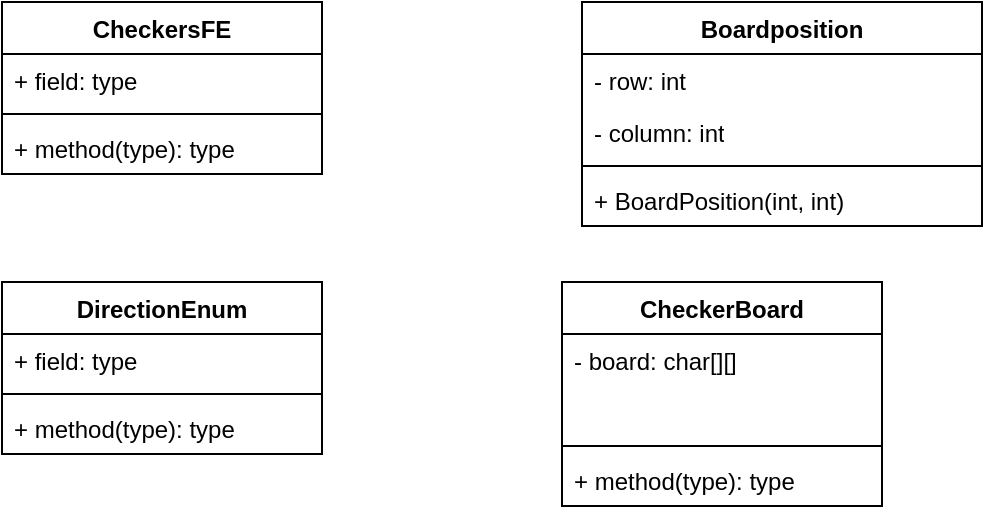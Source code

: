 <mxfile version="24.7.13">
  <diagram name="Page-1" id="ZOmV1p2FHBOJHEvuoYge">
    <mxGraphModel dx="1724" dy="589" grid="1" gridSize="10" guides="1" tooltips="1" connect="1" arrows="1" fold="1" page="1" pageScale="1" pageWidth="850" pageHeight="1100" math="0" shadow="0">
      <root>
        <mxCell id="0" />
        <mxCell id="1" parent="0" />
        <mxCell id="C-5qZbXG3hO3vZbSa18a-22" value="CheckersFE" style="swimlane;fontStyle=1;align=center;verticalAlign=top;childLayout=stackLayout;horizontal=1;startSize=26;horizontalStack=0;resizeParent=1;resizeParentMax=0;resizeLast=0;collapsible=1;marginBottom=0;whiteSpace=wrap;html=1;" parent="1" vertex="1">
          <mxGeometry x="160" y="90" width="160" height="86" as="geometry" />
        </mxCell>
        <mxCell id="C-5qZbXG3hO3vZbSa18a-23" value="+ field: type" style="text;strokeColor=none;fillColor=none;align=left;verticalAlign=top;spacingLeft=4;spacingRight=4;overflow=hidden;rotatable=0;points=[[0,0.5],[1,0.5]];portConstraint=eastwest;whiteSpace=wrap;html=1;" parent="C-5qZbXG3hO3vZbSa18a-22" vertex="1">
          <mxGeometry y="26" width="160" height="26" as="geometry" />
        </mxCell>
        <mxCell id="C-5qZbXG3hO3vZbSa18a-24" value="" style="line;strokeWidth=1;fillColor=none;align=left;verticalAlign=middle;spacingTop=-1;spacingLeft=3;spacingRight=3;rotatable=0;labelPosition=right;points=[];portConstraint=eastwest;strokeColor=inherit;" parent="C-5qZbXG3hO3vZbSa18a-22" vertex="1">
          <mxGeometry y="52" width="160" height="8" as="geometry" />
        </mxCell>
        <mxCell id="C-5qZbXG3hO3vZbSa18a-25" value="+ method(type): type" style="text;strokeColor=none;fillColor=none;align=left;verticalAlign=top;spacingLeft=4;spacingRight=4;overflow=hidden;rotatable=0;points=[[0,0.5],[1,0.5]];portConstraint=eastwest;whiteSpace=wrap;html=1;" parent="C-5qZbXG3hO3vZbSa18a-22" vertex="1">
          <mxGeometry y="60" width="160" height="26" as="geometry" />
        </mxCell>
        <mxCell id="C-5qZbXG3hO3vZbSa18a-26" value="Boardposition" style="swimlane;fontStyle=1;align=center;verticalAlign=top;childLayout=stackLayout;horizontal=1;startSize=26;horizontalStack=0;resizeParent=1;resizeParentMax=0;resizeLast=0;collapsible=1;marginBottom=0;whiteSpace=wrap;html=1;" parent="1" vertex="1">
          <mxGeometry x="450" y="90" width="200" height="112" as="geometry" />
        </mxCell>
        <mxCell id="C-5qZbXG3hO3vZbSa18a-27" value="- row: int" style="text;strokeColor=none;fillColor=none;align=left;verticalAlign=top;spacingLeft=4;spacingRight=4;overflow=hidden;rotatable=0;points=[[0,0.5],[1,0.5]];portConstraint=eastwest;whiteSpace=wrap;html=1;" parent="C-5qZbXG3hO3vZbSa18a-26" vertex="1">
          <mxGeometry y="26" width="200" height="26" as="geometry" />
        </mxCell>
        <mxCell id="C-5qZbXG3hO3vZbSa18a-38" value="- column: int" style="text;strokeColor=none;fillColor=none;align=left;verticalAlign=top;spacingLeft=4;spacingRight=4;overflow=hidden;rotatable=0;points=[[0,0.5],[1,0.5]];portConstraint=eastwest;whiteSpace=wrap;html=1;" vertex="1" parent="C-5qZbXG3hO3vZbSa18a-26">
          <mxGeometry y="52" width="200" height="26" as="geometry" />
        </mxCell>
        <mxCell id="C-5qZbXG3hO3vZbSa18a-28" value="" style="line;strokeWidth=1;fillColor=none;align=left;verticalAlign=middle;spacingTop=-1;spacingLeft=3;spacingRight=3;rotatable=0;labelPosition=right;points=[];portConstraint=eastwest;strokeColor=inherit;" parent="C-5qZbXG3hO3vZbSa18a-26" vertex="1">
          <mxGeometry y="78" width="200" height="8" as="geometry" />
        </mxCell>
        <mxCell id="C-5qZbXG3hO3vZbSa18a-29" value="+ BoardPosition(int, int)" style="text;strokeColor=none;fillColor=none;align=left;verticalAlign=top;spacingLeft=4;spacingRight=4;overflow=hidden;rotatable=0;points=[[0,0.5],[1,0.5]];portConstraint=eastwest;whiteSpace=wrap;html=1;" parent="C-5qZbXG3hO3vZbSa18a-26" vertex="1">
          <mxGeometry y="86" width="200" height="26" as="geometry" />
        </mxCell>
        <mxCell id="C-5qZbXG3hO3vZbSa18a-30" value="DirectionEnum" style="swimlane;fontStyle=1;align=center;verticalAlign=top;childLayout=stackLayout;horizontal=1;startSize=26;horizontalStack=0;resizeParent=1;resizeParentMax=0;resizeLast=0;collapsible=1;marginBottom=0;whiteSpace=wrap;html=1;" parent="1" vertex="1">
          <mxGeometry x="160" y="230" width="160" height="86" as="geometry" />
        </mxCell>
        <mxCell id="C-5qZbXG3hO3vZbSa18a-31" value="+ field: type" style="text;strokeColor=none;fillColor=none;align=left;verticalAlign=top;spacingLeft=4;spacingRight=4;overflow=hidden;rotatable=0;points=[[0,0.5],[1,0.5]];portConstraint=eastwest;whiteSpace=wrap;html=1;" parent="C-5qZbXG3hO3vZbSa18a-30" vertex="1">
          <mxGeometry y="26" width="160" height="26" as="geometry" />
        </mxCell>
        <mxCell id="C-5qZbXG3hO3vZbSa18a-32" value="" style="line;strokeWidth=1;fillColor=none;align=left;verticalAlign=middle;spacingTop=-1;spacingLeft=3;spacingRight=3;rotatable=0;labelPosition=right;points=[];portConstraint=eastwest;strokeColor=inherit;" parent="C-5qZbXG3hO3vZbSa18a-30" vertex="1">
          <mxGeometry y="52" width="160" height="8" as="geometry" />
        </mxCell>
        <mxCell id="C-5qZbXG3hO3vZbSa18a-33" value="+ method(type): type" style="text;strokeColor=none;fillColor=none;align=left;verticalAlign=top;spacingLeft=4;spacingRight=4;overflow=hidden;rotatable=0;points=[[0,0.5],[1,0.5]];portConstraint=eastwest;whiteSpace=wrap;html=1;" parent="C-5qZbXG3hO3vZbSa18a-30" vertex="1">
          <mxGeometry y="60" width="160" height="26" as="geometry" />
        </mxCell>
        <mxCell id="C-5qZbXG3hO3vZbSa18a-34" value="CheckerBoard" style="swimlane;fontStyle=1;align=center;verticalAlign=top;childLayout=stackLayout;horizontal=1;startSize=26;horizontalStack=0;resizeParent=1;resizeParentMax=0;resizeLast=0;collapsible=1;marginBottom=0;whiteSpace=wrap;html=1;" parent="1" vertex="1">
          <mxGeometry x="440" y="230" width="160" height="112" as="geometry" />
        </mxCell>
        <mxCell id="C-5qZbXG3hO3vZbSa18a-35" value="- board: char[][]" style="text;strokeColor=none;fillColor=none;align=left;verticalAlign=top;spacingLeft=4;spacingRight=4;overflow=hidden;rotatable=0;points=[[0,0.5],[1,0.5]];portConstraint=eastwest;whiteSpace=wrap;html=1;" parent="C-5qZbXG3hO3vZbSa18a-34" vertex="1">
          <mxGeometry y="26" width="160" height="26" as="geometry" />
        </mxCell>
        <mxCell id="BQ1FOzxTJAzf-sXbYuN0-1" style="text;strokeColor=none;fillColor=none;align=left;verticalAlign=top;spacingLeft=4;spacingRight=4;overflow=hidden;rotatable=0;points=[[0,0.5],[1,0.5]];portConstraint=eastwest;whiteSpace=wrap;html=1;" vertex="1" parent="C-5qZbXG3hO3vZbSa18a-34">
          <mxGeometry y="52" width="160" height="26" as="geometry" />
        </mxCell>
        <mxCell id="C-5qZbXG3hO3vZbSa18a-36" value="" style="line;strokeWidth=1;fillColor=none;align=left;verticalAlign=middle;spacingTop=-1;spacingLeft=3;spacingRight=3;rotatable=0;labelPosition=right;points=[];portConstraint=eastwest;strokeColor=inherit;" parent="C-5qZbXG3hO3vZbSa18a-34" vertex="1">
          <mxGeometry y="78" width="160" height="8" as="geometry" />
        </mxCell>
        <mxCell id="C-5qZbXG3hO3vZbSa18a-37" value="+ method(type): type" style="text;strokeColor=none;fillColor=none;align=left;verticalAlign=top;spacingLeft=4;spacingRight=4;overflow=hidden;rotatable=0;points=[[0,0.5],[1,0.5]];portConstraint=eastwest;whiteSpace=wrap;html=1;" parent="C-5qZbXG3hO3vZbSa18a-34" vertex="1">
          <mxGeometry y="86" width="160" height="26" as="geometry" />
        </mxCell>
      </root>
    </mxGraphModel>
  </diagram>
</mxfile>
